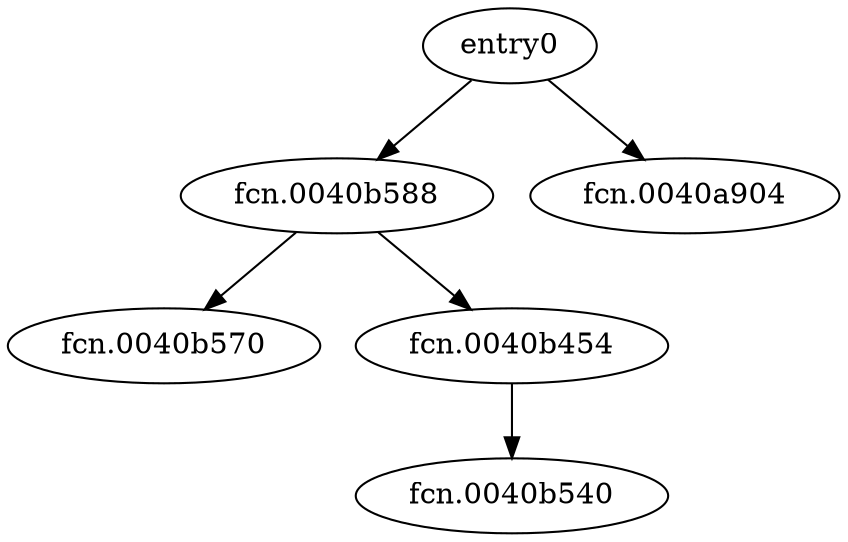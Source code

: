digraph code {
  "0x0040a860" [label="entry0"];
  "0x0040a860" -> "0x0040b588";
  "0x0040b588" [label="fcn.0040b588"];
  "0x0040a860" -> "0x0040a904";
  "0x0040a904" [label="fcn.0040a904"];
  "0x0040b588" [label="fcn.0040b588"];
  "0x0040b588" -> "0x0040b570";
  "0x0040b570" [label="fcn.0040b570"];
  "0x0040b588" -> "0x0040b454";
  "0x0040b454" [label="fcn.0040b454"];
  "0x0040b454" [label="fcn.0040b454"];
  "0x0040b454" -> "0x0040b540";
  "0x0040b540" [label="fcn.0040b540"];
}